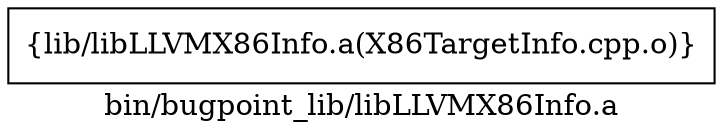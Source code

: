 digraph "bin/bugpoint_lib/libLLVMX86Info.a" {
	label="bin/bugpoint_lib/libLLVMX86Info.a";
	rankdir=LR;

	Node0x560f26cf1538 [shape=record,shape=box,group=0,label="{lib/libLLVMX86Info.a(X86TargetInfo.cpp.o)}"];
}
